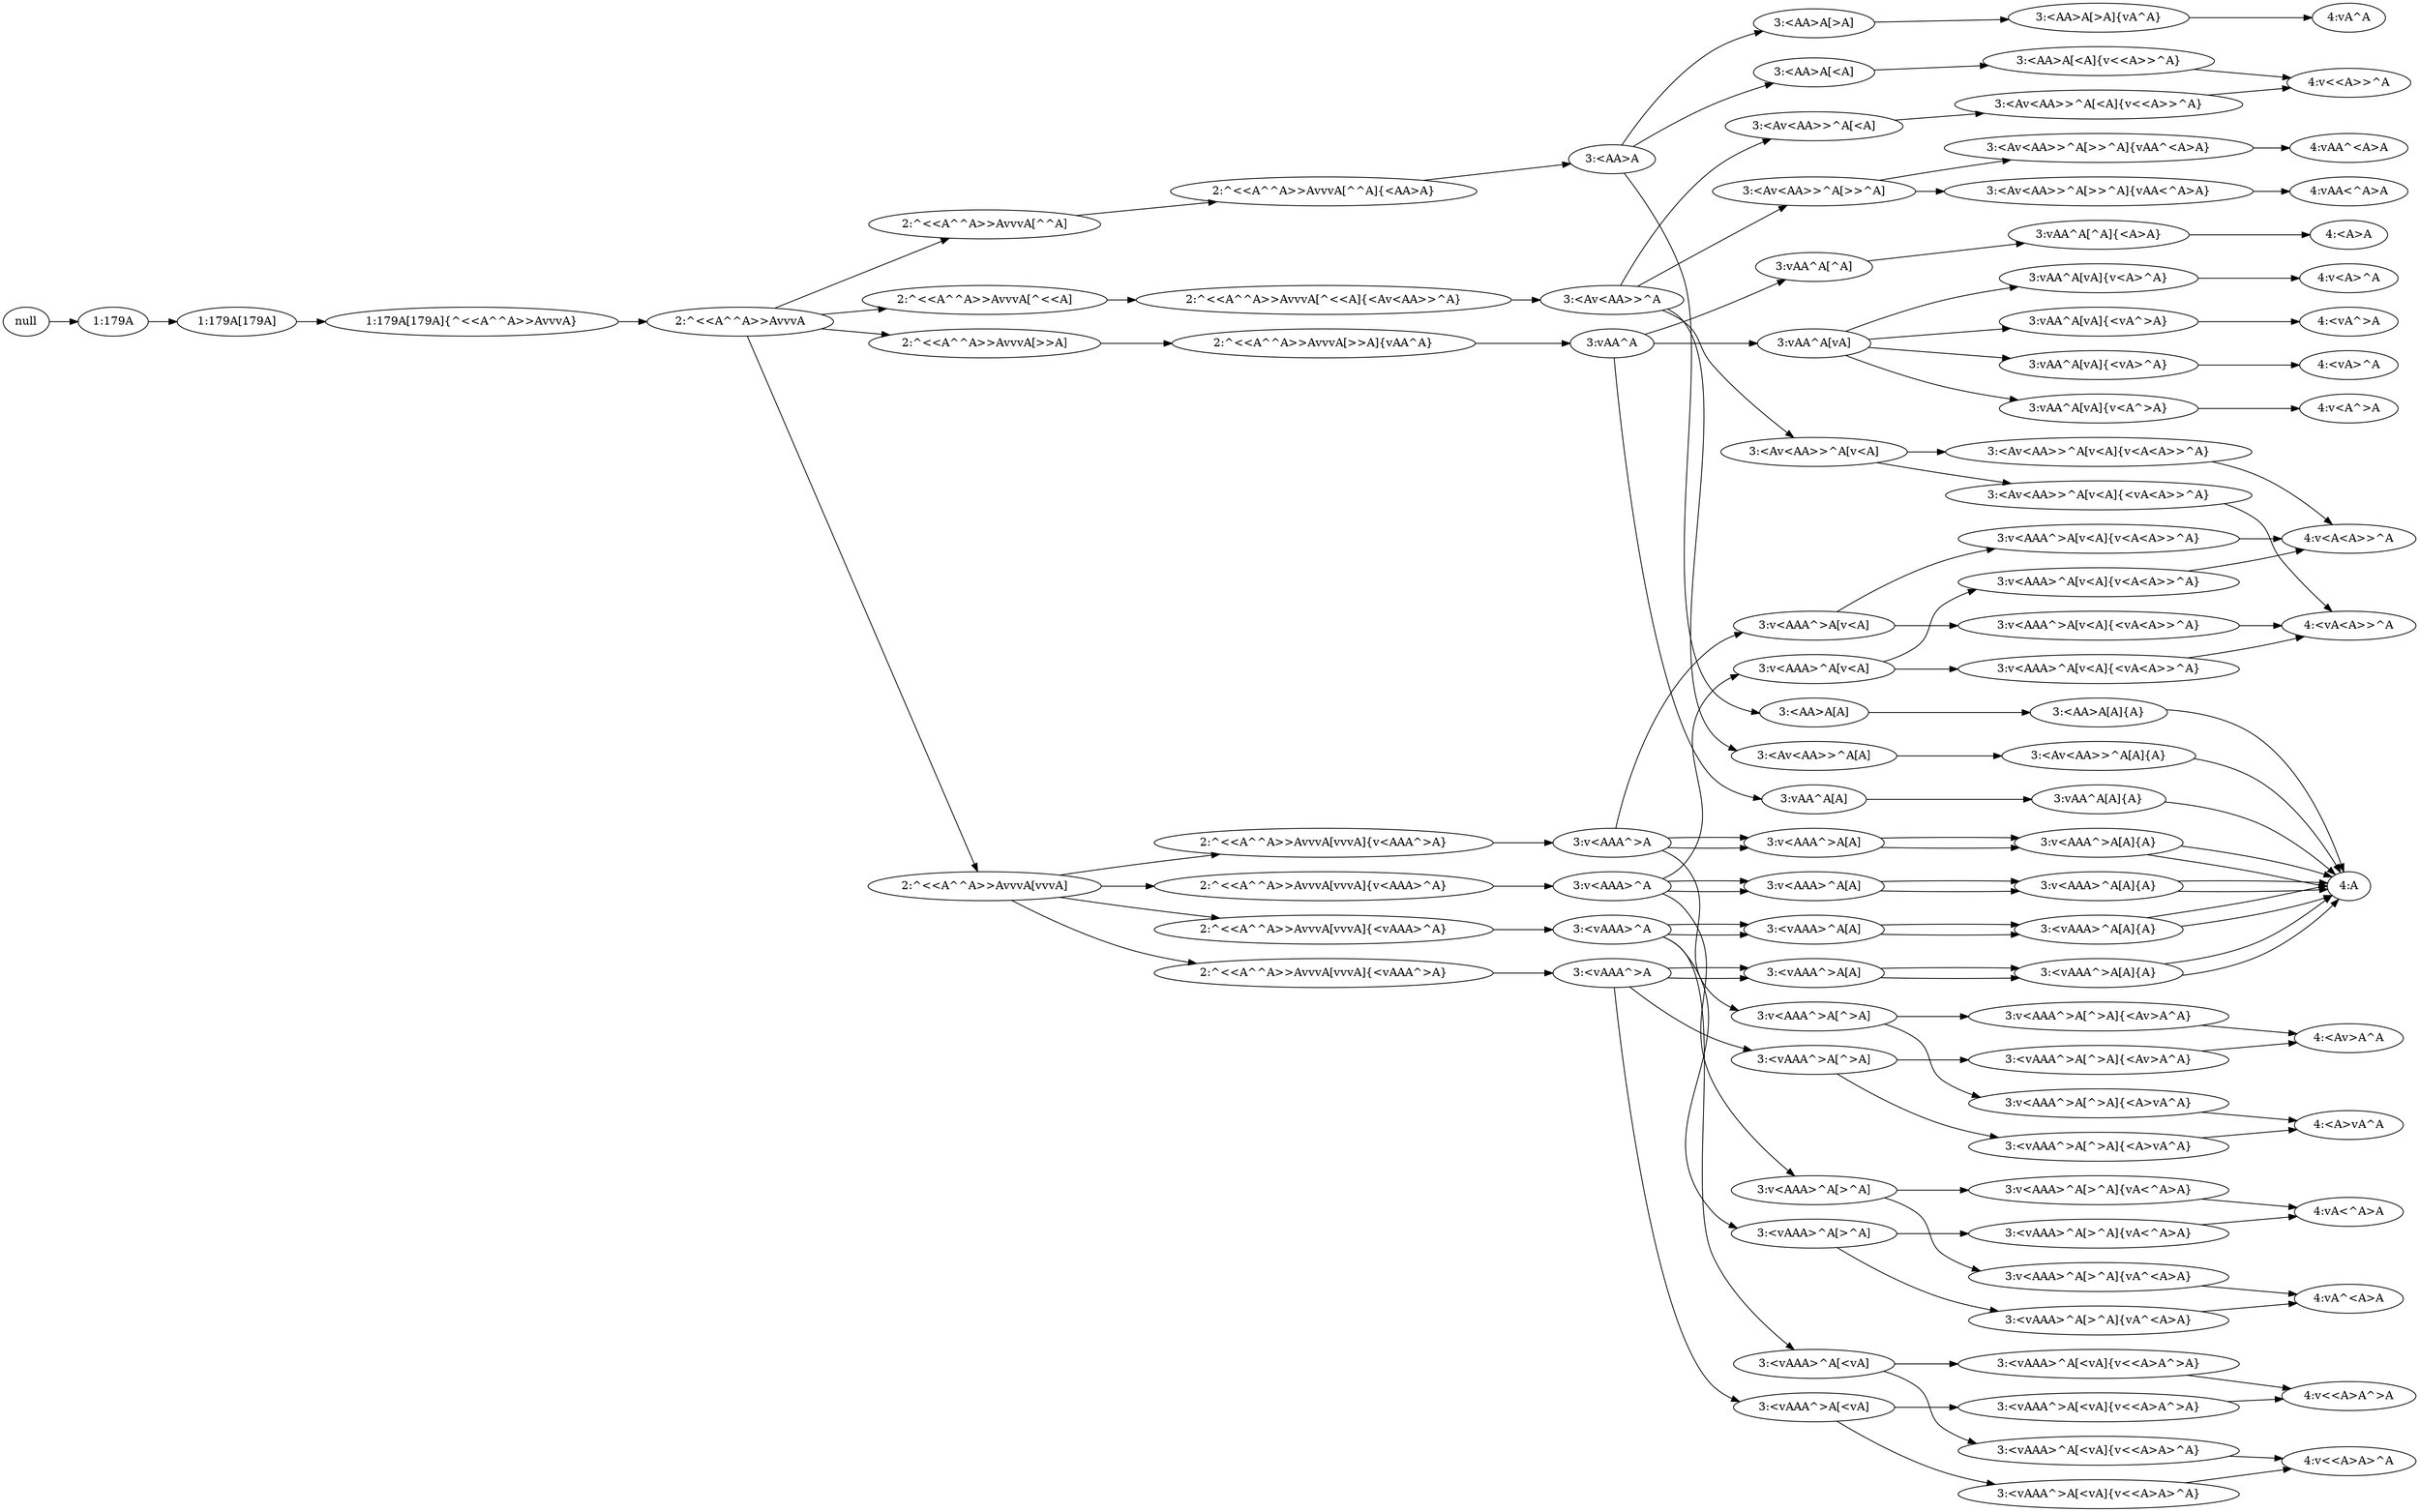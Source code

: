digraph {
rankdir="LR"
"1:179A"->"1:179A[179A]"
"1:179A[179A]"->"1:179A[179A]{^<<A^^A>>AvvvA}"
"2:^<<A^^A>>AvvvA"->"2:^<<A^^A>>AvvvA[^<<A]"
"2:^<<A^^A>>AvvvA[^<<A]"->"2:^<<A^^A>>AvvvA[^<<A]{<Av<AA>>^A}"
"3:<Av<AA>>^A"->"3:<Av<AA>>^A[<A]"
"3:<Av<AA>>^A[<A]"->"3:<Av<AA>>^A[<A]{v<<A>>^A}"
"3:<Av<AA>>^A[<A]{v<<A>>^A}"->"4:v<<A>>^A"
"3:<Av<AA>>^A"->"3:<Av<AA>>^A[v<A]"
"3:<Av<AA>>^A[v<A]"->"3:<Av<AA>>^A[v<A]{<vA<A>>^A}"
"3:<Av<AA>>^A[v<A]{<vA<A>>^A}"->"4:<vA<A>>^A"
"3:<Av<AA>>^A[v<A]"->"3:<Av<AA>>^A[v<A]{v<A<A>>^A}"
"3:<Av<AA>>^A[v<A]{v<A<A>>^A}"->"4:v<A<A>>^A"
"3:<Av<AA>>^A"->"3:<Av<AA>>^A[A]"
"3:<Av<AA>>^A[A]"->"3:<Av<AA>>^A[A]{A}"
"3:<Av<AA>>^A[A]{A}"->"4:A"
"3:<Av<AA>>^A"->"3:<Av<AA>>^A[>>^A]"
"3:<Av<AA>>^A[>>^A]"->"3:<Av<AA>>^A[>>^A]{vAA<^A>A}"
"3:<Av<AA>>^A[>>^A]{vAA<^A>A}"->"4:vAA<^A>A"
"3:<Av<AA>>^A[>>^A]"->"3:<Av<AA>>^A[>>^A]{vAA^<A>A}"
"3:<Av<AA>>^A[>>^A]{vAA^<A>A}"->"4:vAA^<A>A"
"2:^<<A^^A>>AvvvA[^<<A]{<Av<AA>>^A}"->"3:<Av<AA>>^A"
"2:^<<A^^A>>AvvvA"->"2:^<<A^^A>>AvvvA[^^A]"
"2:^<<A^^A>>AvvvA[^^A]"->"2:^<<A^^A>>AvvvA[^^A]{<AA>A}"
"3:<AA>A"->"3:<AA>A[<A]"
"3:<AA>A[<A]"->"3:<AA>A[<A]{v<<A>>^A}"
"3:<AA>A[<A]{v<<A>>^A}"->"4:v<<A>>^A"
"3:<AA>A"->"3:<AA>A[A]"
"3:<AA>A[A]"->"3:<AA>A[A]{A}"
"3:<AA>A[A]{A}"->"4:A"
"3:<AA>A"->"3:<AA>A[>A]"
"3:<AA>A[>A]"->"3:<AA>A[>A]{vA^A}"
"3:<AA>A[>A]{vA^A}"->"4:vA^A"
"2:^<<A^^A>>AvvvA[^^A]{<AA>A}"->"3:<AA>A"
"2:^<<A^^A>>AvvvA"->"2:^<<A^^A>>AvvvA[>>A]"
"2:^<<A^^A>>AvvvA[>>A]"->"2:^<<A^^A>>AvvvA[>>A]{vAA^A}"
"3:vAA^A"->"3:vAA^A[vA]"
"3:vAA^A[vA]"->"3:vAA^A[vA]{<vA^>A}"
"3:vAA^A[vA]{<vA^>A}"->"4:<vA^>A"
"3:vAA^A[vA]"->"3:vAA^A[vA]{<vA>^A}"
"3:vAA^A[vA]{<vA>^A}"->"4:<vA>^A"
"3:vAA^A[vA]"->"3:vAA^A[vA]{v<A^>A}"
"3:vAA^A[vA]{v<A^>A}"->"4:v<A^>A"
"3:vAA^A[vA]"->"3:vAA^A[vA]{v<A>^A}"
"3:vAA^A[vA]{v<A>^A}"->"4:v<A>^A"
"3:vAA^A"->"3:vAA^A[A]"
"3:vAA^A[A]"->"3:vAA^A[A]{A}"
"3:vAA^A[A]{A}"->"4:A"
"3:vAA^A"->"3:vAA^A[^A]"
"3:vAA^A[^A]"->"3:vAA^A[^A]{<A>A}"
"3:vAA^A[^A]{<A>A}"->"4:<A>A"
"2:^<<A^^A>>AvvvA[>>A]{vAA^A}"->"3:vAA^A"
"2:^<<A^^A>>AvvvA"->"2:^<<A^^A>>AvvvA[vvvA]"
"2:^<<A^^A>>AvvvA[vvvA]"->"2:^<<A^^A>>AvvvA[vvvA]{<vAAA^>A}"
"3:<vAAA^>A"->"3:<vAAA^>A[<vA]"
"3:<vAAA^>A[<vA]"->"3:<vAAA^>A[<vA]{v<<A>A^>A}"
"3:<vAAA^>A[<vA]{v<<A>A^>A}"->"4:v<<A>A^>A"
"3:<vAAA^>A[<vA]"->"3:<vAAA^>A[<vA]{v<<A>A>^A}"
"3:<vAAA^>A[<vA]{v<<A>A>^A}"->"4:v<<A>A>^A"
"3:<vAAA^>A"->"3:<vAAA^>A[A]"
"3:<vAAA^>A[A]"->"3:<vAAA^>A[A]{A}"
"3:<vAAA^>A[A]{A}"->"4:A"
"3:<vAAA^>A"->"3:<vAAA^>A[A]"
"3:<vAAA^>A[A]"->"3:<vAAA^>A[A]{A}"
"3:<vAAA^>A[A]{A}"->"4:A"
"3:<vAAA^>A"->"3:<vAAA^>A[^>A]"
"3:<vAAA^>A[^>A]"->"3:<vAAA^>A[^>A]{<Av>A^A}"
"3:<vAAA^>A[^>A]{<Av>A^A}"->"4:<Av>A^A"
"3:<vAAA^>A[^>A]"->"3:<vAAA^>A[^>A]{<A>vA^A}"
"3:<vAAA^>A[^>A]{<A>vA^A}"->"4:<A>vA^A"
"2:^<<A^^A>>AvvvA[vvvA]{<vAAA^>A}"->"3:<vAAA^>A"
"2:^<<A^^A>>AvvvA[vvvA]"->"2:^<<A^^A>>AvvvA[vvvA]{<vAAA>^A}"
"3:<vAAA>^A"->"3:<vAAA>^A[<vA]"
"3:<vAAA>^A[<vA]"->"3:<vAAA>^A[<vA]{v<<A>A^>A}"
"3:<vAAA>^A[<vA]{v<<A>A^>A}"->"4:v<<A>A^>A"
"3:<vAAA>^A[<vA]"->"3:<vAAA>^A[<vA]{v<<A>A>^A}"
"3:<vAAA>^A[<vA]{v<<A>A>^A}"->"4:v<<A>A>^A"
"3:<vAAA>^A"->"3:<vAAA>^A[A]"
"3:<vAAA>^A[A]"->"3:<vAAA>^A[A]{A}"
"3:<vAAA>^A[A]{A}"->"4:A"
"3:<vAAA>^A"->"3:<vAAA>^A[A]"
"3:<vAAA>^A[A]"->"3:<vAAA>^A[A]{A}"
"3:<vAAA>^A[A]{A}"->"4:A"
"3:<vAAA>^A"->"3:<vAAA>^A[>^A]"
"3:<vAAA>^A[>^A]"->"3:<vAAA>^A[>^A]{vA<^A>A}"
"3:<vAAA>^A[>^A]{vA<^A>A}"->"4:vA<^A>A"
"3:<vAAA>^A[>^A]"->"3:<vAAA>^A[>^A]{vA^<A>A}"
"3:<vAAA>^A[>^A]{vA^<A>A}"->"4:vA^<A>A"
"2:^<<A^^A>>AvvvA[vvvA]{<vAAA>^A}"->"3:<vAAA>^A"
"2:^<<A^^A>>AvvvA[vvvA]"->"2:^<<A^^A>>AvvvA[vvvA]{v<AAA^>A}"
"3:v<AAA^>A"->"3:v<AAA^>A[v<A]"
"3:v<AAA^>A[v<A]"->"3:v<AAA^>A[v<A]{<vA<A>>^A}"
"3:v<AAA^>A[v<A]{<vA<A>>^A}"->"4:<vA<A>>^A"
"3:v<AAA^>A[v<A]"->"3:v<AAA^>A[v<A]{v<A<A>>^A}"
"3:v<AAA^>A[v<A]{v<A<A>>^A}"->"4:v<A<A>>^A"
"3:v<AAA^>A"->"3:v<AAA^>A[A]"
"3:v<AAA^>A[A]"->"3:v<AAA^>A[A]{A}"
"3:v<AAA^>A[A]{A}"->"4:A"
"3:v<AAA^>A"->"3:v<AAA^>A[A]"
"3:v<AAA^>A[A]"->"3:v<AAA^>A[A]{A}"
"3:v<AAA^>A[A]{A}"->"4:A"
"3:v<AAA^>A"->"3:v<AAA^>A[^>A]"
"3:v<AAA^>A[^>A]"->"3:v<AAA^>A[^>A]{<Av>A^A}"
"3:v<AAA^>A[^>A]{<Av>A^A}"->"4:<Av>A^A"
"3:v<AAA^>A[^>A]"->"3:v<AAA^>A[^>A]{<A>vA^A}"
"3:v<AAA^>A[^>A]{<A>vA^A}"->"4:<A>vA^A"
"2:^<<A^^A>>AvvvA[vvvA]{v<AAA^>A}"->"3:v<AAA^>A"
"2:^<<A^^A>>AvvvA[vvvA]"->"2:^<<A^^A>>AvvvA[vvvA]{v<AAA>^A}"
"3:v<AAA>^A"->"3:v<AAA>^A[v<A]"
"3:v<AAA>^A[v<A]"->"3:v<AAA>^A[v<A]{<vA<A>>^A}"
"3:v<AAA>^A[v<A]{<vA<A>>^A}"->"4:<vA<A>>^A"
"3:v<AAA>^A[v<A]"->"3:v<AAA>^A[v<A]{v<A<A>>^A}"
"3:v<AAA>^A[v<A]{v<A<A>>^A}"->"4:v<A<A>>^A"
"3:v<AAA>^A"->"3:v<AAA>^A[A]"
"3:v<AAA>^A[A]"->"3:v<AAA>^A[A]{A}"
"3:v<AAA>^A[A]{A}"->"4:A"
"3:v<AAA>^A"->"3:v<AAA>^A[A]"
"3:v<AAA>^A[A]"->"3:v<AAA>^A[A]{A}"
"3:v<AAA>^A[A]{A}"->"4:A"
"3:v<AAA>^A"->"3:v<AAA>^A[>^A]"
"3:v<AAA>^A[>^A]"->"3:v<AAA>^A[>^A]{vA<^A>A}"
"3:v<AAA>^A[>^A]{vA<^A>A}"->"4:vA<^A>A"
"3:v<AAA>^A[>^A]"->"3:v<AAA>^A[>^A]{vA^<A>A}"
"3:v<AAA>^A[>^A]{vA^<A>A}"->"4:vA^<A>A"
"2:^<<A^^A>>AvvvA[vvvA]{v<AAA>^A}"->"3:v<AAA>^A"
"1:179A[179A]{^<<A^^A>>AvvvA}"->"2:^<<A^^A>>AvvvA"
"null"->"1:179A"
}
